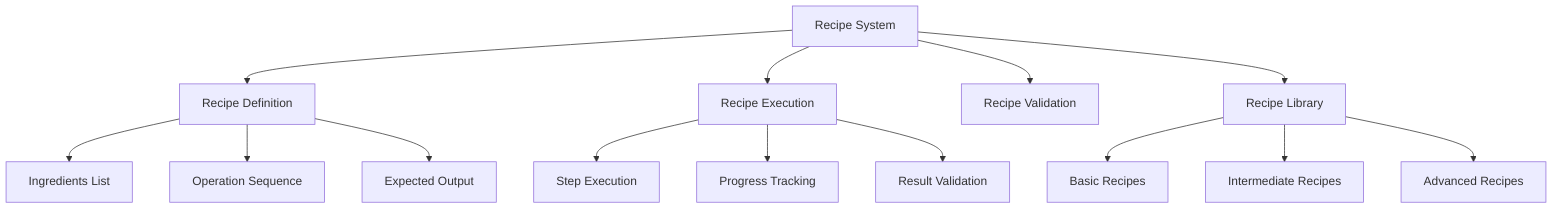 graph TD
    A[Recipe System] --> B[Recipe Definition]
    A --> C[Recipe Execution]
    A --> D[Recipe Validation]
    A --> E[Recipe Library]
    
    B --> F[Ingredients List]
    B --> G[Operation Sequence]
    B --> H[Expected Output]
    
    C --> I[Step Execution]
    C --> J[Progress Tracking]
    C --> K[Result Validation]
    
    E --> L[Basic Recipes]
    E --> M[Intermediate Recipes]
    E --> N[Advanced Recipes]